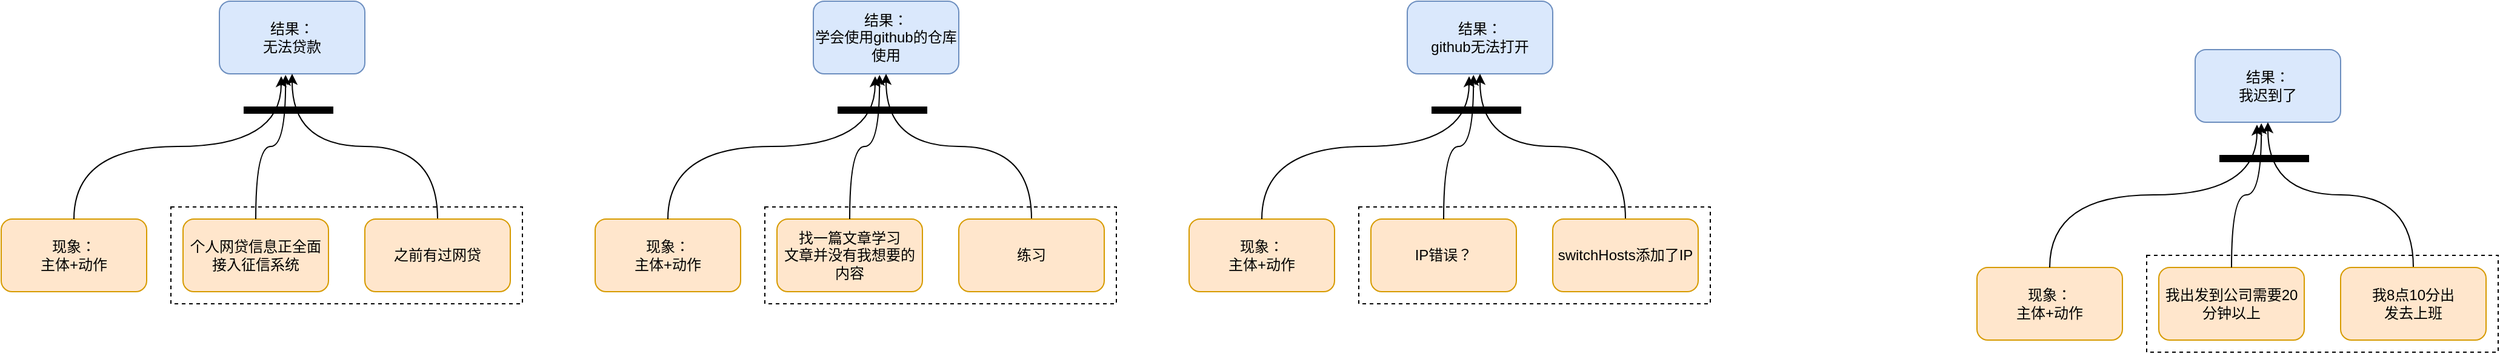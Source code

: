 <mxfile version="22.1.7" type="github">
  <diagram name="第 1 页" id="-YDZAZbOoPaihumaPKAI">
    <mxGraphModel dx="3437" dy="468" grid="1" gridSize="10" guides="1" tooltips="1" connect="1" arrows="1" fold="1" page="1" pageScale="1" pageWidth="827" pageHeight="1169" math="0" shadow="0">
      <root>
        <mxCell id="0" />
        <mxCell id="1" parent="0" />
        <mxCell id="W8f5LiiMpVAF6FN5ByhR-10" value="" style="rounded=0;whiteSpace=wrap;html=1;dashed=1;fillColor=none;" vertex="1" parent="1">
          <mxGeometry x="-1520" y="230" width="290" height="80" as="geometry" />
        </mxCell>
        <mxCell id="u0APZQ-0mrMtIYkuVcgC-2" value="&lt;div&gt;结果：&lt;/div&gt;&lt;div&gt;我迟到了&lt;br&gt;&lt;/div&gt;" style="rounded=1;whiteSpace=wrap;html=1;fillColor=#dae8fc;strokeColor=#6c8ebf;" parent="1" vertex="1">
          <mxGeometry x="150" y="100" width="120" height="60" as="geometry" />
        </mxCell>
        <mxCell id="u0APZQ-0mrMtIYkuVcgC-3" value="&lt;div&gt;现象：&lt;/div&gt;&lt;div&gt;主体+动作&lt;br&gt;&lt;/div&gt;" style="rounded=1;whiteSpace=wrap;html=1;fillColor=#ffe6cc;strokeColor=#d79b00;" parent="1" vertex="1">
          <mxGeometry x="-30" y="280" width="120" height="60" as="geometry" />
        </mxCell>
        <mxCell id="u0APZQ-0mrMtIYkuVcgC-6" style="edgeStyle=orthogonalEdgeStyle;rounded=0;orthogonalLoop=1;jettySize=auto;html=1;entryX=0.5;entryY=1;entryDx=0;entryDy=0;curved=1;" parent="1" source="u0APZQ-0mrMtIYkuVcgC-4" target="u0APZQ-0mrMtIYkuVcgC-2" edge="1">
          <mxGeometry relative="1" as="geometry">
            <mxPoint x="200" y="170" as="targetPoint" />
          </mxGeometry>
        </mxCell>
        <mxCell id="u0APZQ-0mrMtIYkuVcgC-4" value="&lt;div&gt;我8点10分出&lt;/div&gt;&lt;div&gt;发去上班&lt;/div&gt;" style="rounded=1;whiteSpace=wrap;html=1;fillColor=#ffe6cc;strokeColor=#d79b00;" parent="1" vertex="1">
          <mxGeometry x="270" y="280" width="120" height="60" as="geometry" />
        </mxCell>
        <mxCell id="u0APZQ-0mrMtIYkuVcgC-5" style="edgeStyle=orthogonalEdgeStyle;rounded=0;orthogonalLoop=1;jettySize=auto;html=1;entryX=0.425;entryY=1.033;entryDx=0;entryDy=0;entryPerimeter=0;curved=1;exitX=0.5;exitY=0;exitDx=0;exitDy=0;" parent="1" source="u0APZQ-0mrMtIYkuVcgC-3" target="u0APZQ-0mrMtIYkuVcgC-2" edge="1">
          <mxGeometry relative="1" as="geometry" />
        </mxCell>
        <mxCell id="u0APZQ-0mrMtIYkuVcgC-7" value="" style="endArrow=none;html=1;rounded=0;strokeWidth=6;" parent="1" edge="1">
          <mxGeometry width="50" height="50" relative="1" as="geometry">
            <mxPoint x="170" y="190" as="sourcePoint" />
            <mxPoint x="244" y="190" as="targetPoint" />
          </mxGeometry>
        </mxCell>
        <mxCell id="u0APZQ-0mrMtIYkuVcgC-8" value="我出发到公司需要20分钟以上" style="rounded=1;whiteSpace=wrap;html=1;fillColor=#ffe6cc;strokeColor=#d79b00;" parent="1" vertex="1">
          <mxGeometry x="120" y="280" width="120" height="60" as="geometry" />
        </mxCell>
        <mxCell id="u0APZQ-0mrMtIYkuVcgC-9" style="edgeStyle=orthogonalEdgeStyle;rounded=0;orthogonalLoop=1;jettySize=auto;html=1;entryX=0.455;entryY=1.014;entryDx=0;entryDy=0;entryPerimeter=0;curved=1;" parent="1" source="u0APZQ-0mrMtIYkuVcgC-8" target="u0APZQ-0mrMtIYkuVcgC-2" edge="1">
          <mxGeometry relative="1" as="geometry" />
        </mxCell>
        <mxCell id="u0APZQ-0mrMtIYkuVcgC-10" value="" style="rounded=0;whiteSpace=wrap;html=1;dashed=1;fillColor=none;" parent="1" vertex="1">
          <mxGeometry x="110" y="270" width="290" height="80" as="geometry" />
        </mxCell>
        <mxCell id="W8f5LiiMpVAF6FN5ByhR-2" value="&lt;div&gt;结果：&lt;/div&gt;&lt;div&gt;无法贷款&lt;br&gt;&lt;/div&gt;" style="rounded=1;whiteSpace=wrap;html=1;fillColor=#dae8fc;strokeColor=#6c8ebf;" vertex="1" parent="1">
          <mxGeometry x="-1480" y="60" width="120" height="60" as="geometry" />
        </mxCell>
        <mxCell id="W8f5LiiMpVAF6FN5ByhR-3" value="&lt;div&gt;现象：&lt;/div&gt;&lt;div&gt;主体+动作&lt;br&gt;&lt;/div&gt;" style="rounded=1;whiteSpace=wrap;html=1;fillColor=#ffe6cc;strokeColor=#d79b00;" vertex="1" parent="1">
          <mxGeometry x="-1660" y="240" width="120" height="60" as="geometry" />
        </mxCell>
        <mxCell id="W8f5LiiMpVAF6FN5ByhR-4" style="edgeStyle=orthogonalEdgeStyle;rounded=0;orthogonalLoop=1;jettySize=auto;html=1;entryX=0.5;entryY=1;entryDx=0;entryDy=0;curved=1;" edge="1" parent="1" source="W8f5LiiMpVAF6FN5ByhR-5" target="W8f5LiiMpVAF6FN5ByhR-2">
          <mxGeometry relative="1" as="geometry">
            <mxPoint x="-1430" y="130" as="targetPoint" />
          </mxGeometry>
        </mxCell>
        <mxCell id="W8f5LiiMpVAF6FN5ByhR-5" value="之前有过网贷" style="rounded=1;whiteSpace=wrap;html=1;fillColor=#ffe6cc;strokeColor=#d79b00;" vertex="1" parent="1">
          <mxGeometry x="-1360" y="240" width="120" height="60" as="geometry" />
        </mxCell>
        <mxCell id="W8f5LiiMpVAF6FN5ByhR-6" style="edgeStyle=orthogonalEdgeStyle;rounded=0;orthogonalLoop=1;jettySize=auto;html=1;entryX=0.425;entryY=1.033;entryDx=0;entryDy=0;entryPerimeter=0;curved=1;exitX=0.5;exitY=0;exitDx=0;exitDy=0;" edge="1" parent="1" source="W8f5LiiMpVAF6FN5ByhR-3" target="W8f5LiiMpVAF6FN5ByhR-2">
          <mxGeometry relative="1" as="geometry" />
        </mxCell>
        <mxCell id="W8f5LiiMpVAF6FN5ByhR-7" value="" style="endArrow=none;html=1;rounded=0;strokeWidth=6;" edge="1" parent="1">
          <mxGeometry width="50" height="50" relative="1" as="geometry">
            <mxPoint x="-1460" y="150" as="sourcePoint" />
            <mxPoint x="-1386" y="150" as="targetPoint" />
          </mxGeometry>
        </mxCell>
        <mxCell id="W8f5LiiMpVAF6FN5ByhR-8" value="个人网贷信息正全面接入征信系统" style="rounded=1;whiteSpace=wrap;html=1;fillColor=#ffe6cc;strokeColor=#d79b00;" vertex="1" parent="1">
          <mxGeometry x="-1510" y="240" width="120" height="60" as="geometry" />
        </mxCell>
        <mxCell id="W8f5LiiMpVAF6FN5ByhR-9" style="edgeStyle=orthogonalEdgeStyle;rounded=0;orthogonalLoop=1;jettySize=auto;html=1;entryX=0.455;entryY=1.014;entryDx=0;entryDy=0;entryPerimeter=0;curved=1;" edge="1" parent="1" source="W8f5LiiMpVAF6FN5ByhR-8" target="W8f5LiiMpVAF6FN5ByhR-2">
          <mxGeometry relative="1" as="geometry" />
        </mxCell>
        <mxCell id="W8f5LiiMpVAF6FN5ByhR-11" value="" style="rounded=0;whiteSpace=wrap;html=1;dashed=1;fillColor=none;" vertex="1" parent="1">
          <mxGeometry x="-1030" y="230" width="290" height="80" as="geometry" />
        </mxCell>
        <mxCell id="W8f5LiiMpVAF6FN5ByhR-12" value="&lt;div&gt;结果：&lt;/div&gt;&lt;div&gt;学会使用github的仓库使用&lt;br&gt;&lt;/div&gt;" style="rounded=1;whiteSpace=wrap;html=1;fillColor=#dae8fc;strokeColor=#6c8ebf;" vertex="1" parent="1">
          <mxGeometry x="-990" y="60" width="120" height="60" as="geometry" />
        </mxCell>
        <mxCell id="W8f5LiiMpVAF6FN5ByhR-13" value="&lt;div&gt;现象：&lt;/div&gt;&lt;div&gt;主体+动作&lt;br&gt;&lt;/div&gt;" style="rounded=1;whiteSpace=wrap;html=1;fillColor=#ffe6cc;strokeColor=#d79b00;" vertex="1" parent="1">
          <mxGeometry x="-1170" y="240" width="120" height="60" as="geometry" />
        </mxCell>
        <mxCell id="W8f5LiiMpVAF6FN5ByhR-14" style="edgeStyle=orthogonalEdgeStyle;rounded=0;orthogonalLoop=1;jettySize=auto;html=1;entryX=0.5;entryY=1;entryDx=0;entryDy=0;curved=1;" edge="1" parent="1" source="W8f5LiiMpVAF6FN5ByhR-15" target="W8f5LiiMpVAF6FN5ByhR-12">
          <mxGeometry relative="1" as="geometry">
            <mxPoint x="-940" y="130" as="targetPoint" />
          </mxGeometry>
        </mxCell>
        <mxCell id="W8f5LiiMpVAF6FN5ByhR-15" value="练习" style="rounded=1;whiteSpace=wrap;html=1;fillColor=#ffe6cc;strokeColor=#d79b00;" vertex="1" parent="1">
          <mxGeometry x="-870" y="240" width="120" height="60" as="geometry" />
        </mxCell>
        <mxCell id="W8f5LiiMpVAF6FN5ByhR-16" style="edgeStyle=orthogonalEdgeStyle;rounded=0;orthogonalLoop=1;jettySize=auto;html=1;entryX=0.425;entryY=1.033;entryDx=0;entryDy=0;entryPerimeter=0;curved=1;exitX=0.5;exitY=0;exitDx=0;exitDy=0;" edge="1" parent="1" source="W8f5LiiMpVAF6FN5ByhR-13" target="W8f5LiiMpVAF6FN5ByhR-12">
          <mxGeometry relative="1" as="geometry" />
        </mxCell>
        <mxCell id="W8f5LiiMpVAF6FN5ByhR-17" value="" style="endArrow=none;html=1;rounded=0;strokeWidth=6;" edge="1" parent="1">
          <mxGeometry width="50" height="50" relative="1" as="geometry">
            <mxPoint x="-970" y="150" as="sourcePoint" />
            <mxPoint x="-896" y="150" as="targetPoint" />
          </mxGeometry>
        </mxCell>
        <mxCell id="W8f5LiiMpVAF6FN5ByhR-18" value="&lt;div&gt;找一篇文章学习&lt;/div&gt;&lt;div&gt;文章并没有我想要的内容&lt;/div&gt;" style="rounded=1;whiteSpace=wrap;html=1;fillColor=#ffe6cc;strokeColor=#d79b00;verticalAlign=middle;fontStyle=0;horizontal=1;" vertex="1" parent="1">
          <mxGeometry x="-1020" y="240" width="120" height="60" as="geometry" />
        </mxCell>
        <mxCell id="W8f5LiiMpVAF6FN5ByhR-19" style="edgeStyle=orthogonalEdgeStyle;rounded=0;orthogonalLoop=1;jettySize=auto;html=1;entryX=0.455;entryY=1.014;entryDx=0;entryDy=0;entryPerimeter=0;curved=1;" edge="1" parent="1" source="W8f5LiiMpVAF6FN5ByhR-18" target="W8f5LiiMpVAF6FN5ByhR-12">
          <mxGeometry relative="1" as="geometry" />
        </mxCell>
        <mxCell id="W8f5LiiMpVAF6FN5ByhR-20" value="" style="rounded=0;whiteSpace=wrap;html=1;dashed=1;fillColor=none;" vertex="1" parent="1">
          <mxGeometry x="-540" y="230" width="290" height="80" as="geometry" />
        </mxCell>
        <mxCell id="W8f5LiiMpVAF6FN5ByhR-21" value="&lt;div&gt;结果：&lt;/div&gt;&lt;div&gt;github无法打开&lt;/div&gt;" style="rounded=1;whiteSpace=wrap;html=1;fillColor=#dae8fc;strokeColor=#6c8ebf;" vertex="1" parent="1">
          <mxGeometry x="-500" y="60" width="120" height="60" as="geometry" />
        </mxCell>
        <mxCell id="W8f5LiiMpVAF6FN5ByhR-22" value="&lt;div&gt;现象：&lt;/div&gt;&lt;div&gt;主体+动作&lt;br&gt;&lt;/div&gt;" style="rounded=1;whiteSpace=wrap;html=1;fillColor=#ffe6cc;strokeColor=#d79b00;" vertex="1" parent="1">
          <mxGeometry x="-680" y="240" width="120" height="60" as="geometry" />
        </mxCell>
        <mxCell id="W8f5LiiMpVAF6FN5ByhR-23" style="edgeStyle=orthogonalEdgeStyle;rounded=0;orthogonalLoop=1;jettySize=auto;html=1;entryX=0.5;entryY=1;entryDx=0;entryDy=0;curved=1;" edge="1" parent="1" source="W8f5LiiMpVAF6FN5ByhR-24" target="W8f5LiiMpVAF6FN5ByhR-21">
          <mxGeometry relative="1" as="geometry">
            <mxPoint x="-450" y="130" as="targetPoint" />
          </mxGeometry>
        </mxCell>
        <mxCell id="W8f5LiiMpVAF6FN5ByhR-24" value="switchHosts添加了IP" style="rounded=1;whiteSpace=wrap;html=1;fillColor=#ffe6cc;strokeColor=#d79b00;" vertex="1" parent="1">
          <mxGeometry x="-380" y="240" width="120" height="60" as="geometry" />
        </mxCell>
        <mxCell id="W8f5LiiMpVAF6FN5ByhR-25" style="edgeStyle=orthogonalEdgeStyle;rounded=0;orthogonalLoop=1;jettySize=auto;html=1;entryX=0.425;entryY=1.033;entryDx=0;entryDy=0;entryPerimeter=0;curved=1;exitX=0.5;exitY=0;exitDx=0;exitDy=0;" edge="1" parent="1" source="W8f5LiiMpVAF6FN5ByhR-22" target="W8f5LiiMpVAF6FN5ByhR-21">
          <mxGeometry relative="1" as="geometry" />
        </mxCell>
        <mxCell id="W8f5LiiMpVAF6FN5ByhR-26" value="" style="endArrow=none;html=1;rounded=0;strokeWidth=6;" edge="1" parent="1">
          <mxGeometry width="50" height="50" relative="1" as="geometry">
            <mxPoint x="-480" y="150" as="sourcePoint" />
            <mxPoint x="-406" y="150" as="targetPoint" />
          </mxGeometry>
        </mxCell>
        <mxCell id="W8f5LiiMpVAF6FN5ByhR-27" value="IP错误？" style="rounded=1;whiteSpace=wrap;html=1;fillColor=#ffe6cc;strokeColor=#d79b00;verticalAlign=middle;fontStyle=0;horizontal=1;" vertex="1" parent="1">
          <mxGeometry x="-530" y="240" width="120" height="60" as="geometry" />
        </mxCell>
        <mxCell id="W8f5LiiMpVAF6FN5ByhR-28" style="edgeStyle=orthogonalEdgeStyle;rounded=0;orthogonalLoop=1;jettySize=auto;html=1;entryX=0.455;entryY=1.014;entryDx=0;entryDy=0;entryPerimeter=0;curved=1;" edge="1" parent="1" source="W8f5LiiMpVAF6FN5ByhR-27" target="W8f5LiiMpVAF6FN5ByhR-21">
          <mxGeometry relative="1" as="geometry" />
        </mxCell>
      </root>
    </mxGraphModel>
  </diagram>
</mxfile>
